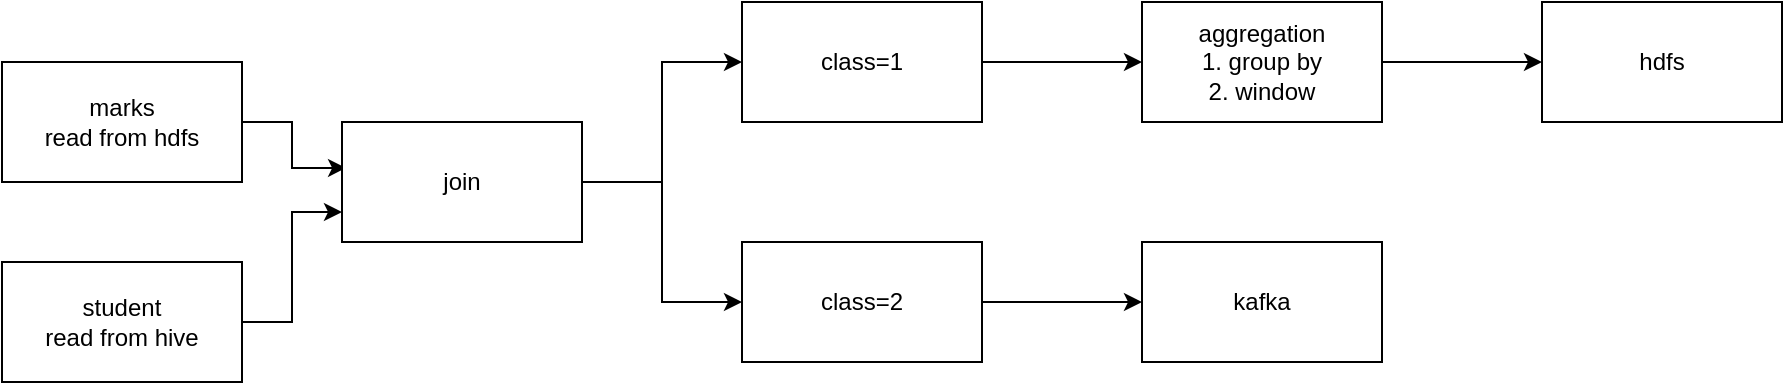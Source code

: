 <mxfile version="14.9.5" type="github">
  <diagram id="2b8IvfZYuZslVvaaNVWE" name="Page-1">
    <mxGraphModel dx="1038" dy="624" grid="1" gridSize="10" guides="1" tooltips="1" connect="1" arrows="1" fold="1" page="1" pageScale="1" pageWidth="827" pageHeight="1169" math="0" shadow="0">
      <root>
        <mxCell id="0" />
        <mxCell id="1" parent="0" />
        <mxCell id="1KfcwGu-sosuOj-GKliD-4" style="edgeStyle=orthogonalEdgeStyle;rounded=0;orthogonalLoop=1;jettySize=auto;html=1;entryX=0.017;entryY=0.383;entryDx=0;entryDy=0;entryPerimeter=0;" edge="1" parent="1" source="1KfcwGu-sosuOj-GKliD-1" target="1KfcwGu-sosuOj-GKliD-3">
          <mxGeometry relative="1" as="geometry" />
        </mxCell>
        <mxCell id="1KfcwGu-sosuOj-GKliD-1" value="marks&lt;br&gt;read from hdfs" style="whiteSpace=wrap;html=1;" vertex="1" parent="1">
          <mxGeometry x="70" y="90" width="120" height="60" as="geometry" />
        </mxCell>
        <mxCell id="1KfcwGu-sosuOj-GKliD-5" style="edgeStyle=orthogonalEdgeStyle;rounded=0;orthogonalLoop=1;jettySize=auto;html=1;entryX=0;entryY=0.75;entryDx=0;entryDy=0;" edge="1" parent="1" source="1KfcwGu-sosuOj-GKliD-2" target="1KfcwGu-sosuOj-GKliD-3">
          <mxGeometry relative="1" as="geometry" />
        </mxCell>
        <mxCell id="1KfcwGu-sosuOj-GKliD-2" value="student&lt;br&gt;read from hive" style="whiteSpace=wrap;html=1;" vertex="1" parent="1">
          <mxGeometry x="70" y="190" width="120" height="60" as="geometry" />
        </mxCell>
        <mxCell id="1KfcwGu-sosuOj-GKliD-7" value="" style="edgeStyle=orthogonalEdgeStyle;rounded=0;orthogonalLoop=1;jettySize=auto;html=1;" edge="1" parent="1" source="1KfcwGu-sosuOj-GKliD-3" target="1KfcwGu-sosuOj-GKliD-6">
          <mxGeometry relative="1" as="geometry" />
        </mxCell>
        <mxCell id="1KfcwGu-sosuOj-GKliD-9" style="edgeStyle=orthogonalEdgeStyle;rounded=0;orthogonalLoop=1;jettySize=auto;html=1;entryX=0;entryY=0.5;entryDx=0;entryDy=0;" edge="1" parent="1" source="1KfcwGu-sosuOj-GKliD-3" target="1KfcwGu-sosuOj-GKliD-8">
          <mxGeometry relative="1" as="geometry" />
        </mxCell>
        <mxCell id="1KfcwGu-sosuOj-GKliD-3" value="join" style="whiteSpace=wrap;html=1;" vertex="1" parent="1">
          <mxGeometry x="240" y="120" width="120" height="60" as="geometry" />
        </mxCell>
        <mxCell id="1KfcwGu-sosuOj-GKliD-13" value="" style="edgeStyle=orthogonalEdgeStyle;rounded=0;orthogonalLoop=1;jettySize=auto;html=1;" edge="1" parent="1" source="1KfcwGu-sosuOj-GKliD-6" target="1KfcwGu-sosuOj-GKliD-12">
          <mxGeometry relative="1" as="geometry" />
        </mxCell>
        <mxCell id="1KfcwGu-sosuOj-GKliD-6" value="class=1" style="whiteSpace=wrap;html=1;" vertex="1" parent="1">
          <mxGeometry x="440" y="60" width="120" height="60" as="geometry" />
        </mxCell>
        <mxCell id="1KfcwGu-sosuOj-GKliD-11" value="" style="edgeStyle=orthogonalEdgeStyle;rounded=0;orthogonalLoop=1;jettySize=auto;html=1;" edge="1" parent="1" source="1KfcwGu-sosuOj-GKliD-8" target="1KfcwGu-sosuOj-GKliD-10">
          <mxGeometry relative="1" as="geometry" />
        </mxCell>
        <mxCell id="1KfcwGu-sosuOj-GKliD-8" value="class=2" style="whiteSpace=wrap;html=1;" vertex="1" parent="1">
          <mxGeometry x="440" y="180" width="120" height="60" as="geometry" />
        </mxCell>
        <mxCell id="1KfcwGu-sosuOj-GKliD-10" value="kafka" style="whiteSpace=wrap;html=1;" vertex="1" parent="1">
          <mxGeometry x="640" y="180" width="120" height="60" as="geometry" />
        </mxCell>
        <mxCell id="1KfcwGu-sosuOj-GKliD-15" value="" style="edgeStyle=orthogonalEdgeStyle;rounded=0;orthogonalLoop=1;jettySize=auto;html=1;" edge="1" parent="1" source="1KfcwGu-sosuOj-GKliD-12" target="1KfcwGu-sosuOj-GKliD-14">
          <mxGeometry relative="1" as="geometry" />
        </mxCell>
        <mxCell id="1KfcwGu-sosuOj-GKliD-12" value="aggregation&lt;br&gt;1. group by&lt;br&gt;2. window" style="whiteSpace=wrap;html=1;" vertex="1" parent="1">
          <mxGeometry x="640" y="60" width="120" height="60" as="geometry" />
        </mxCell>
        <mxCell id="1KfcwGu-sosuOj-GKliD-14" value="hdfs" style="whiteSpace=wrap;html=1;" vertex="1" parent="1">
          <mxGeometry x="840" y="60" width="120" height="60" as="geometry" />
        </mxCell>
      </root>
    </mxGraphModel>
  </diagram>
</mxfile>
